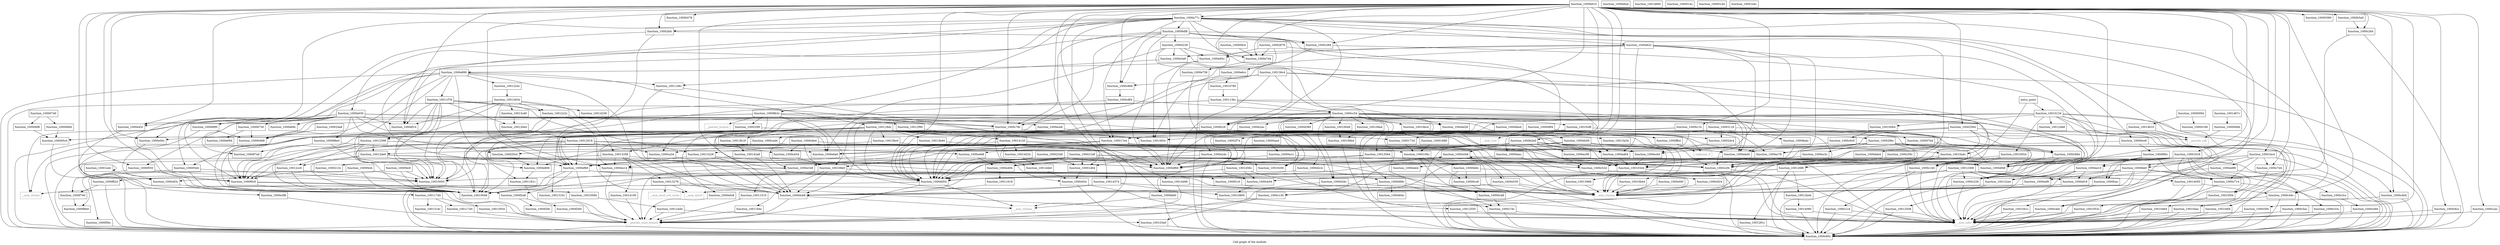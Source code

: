 digraph "Call graph of the module." {
  label="Call graph of the module.";
  node [shape=record];

  Node_function_10001edc [label="{function_10001edc}"];
  Node_function_100020c0 [label="{function_100020c0}"];
  Node_function_1000213c [label="{function_1000213c}"];
  Node_function_10003118 [label="{function_10003118}"];
  Node_function_100033f0 [label="{function_100033f0}"];
  Node_function_10008730 [label="{function_10008730}"];
  Node_function_1000c048 [label="{function_1000c048}"];
  Node_function_100087a0 [label="{function_100087a0}"];
  Node_function_1000e6a4 [label="{function_1000e6a4}"];
  Node_function_1000a030 [label="{function_1000a030}"];
  Node_function_100024a8 [label="{function_100024a8}"];
  Node_function_1000c130 [label="{function_1000c130}"];
  Node_function_1000c7dc [label="{function_1000c7dc}"];
  Node_function_1000c824 [label="{function_1000c824}"];
  Node_function_1000c78c [label="{function_1000c78c}"];
  Node_function_1000c140 [label="{function_1000c140}"];
  Node_function_100088e0 [label="{function_100088e0}"];
  Node_function_1000c1c4 [label="{function_1000c1c4}"];
  Node_function_1000c6cc [label="{function_1000c6cc}"];
  Node_function_1000c4dc [label="{function_1000c4dc}"];
  Node_function_1000c228 [label="{function_1000c228}"];
  Node_function_10002564 [label="{function_10002564}"];
  Node_function_1000a62c [label="{function_1000a62c}"];
  Node_function_1000c524 [label="{function_1000c524}"];
  Node_function_1000c684 [label="{function_1000c684}"];
  Node_function_10002dc4 [label="{function_10002dc4}"];
  Node_function_100023d0 [label="{function_100023d0}"];
  Node_function_1000c714 [label="{function_1000c714}"];
  Node_function_1000c264 [label="{function_1000c264}"];
  Node_function_100089f0 [label="{function_100089f0}"];
  Node_function_1000c2ac [label="{function_1000c2ac}"];
  Node_function_1000c2f4 [label="{function_1000c2f4}"];
  Node_function_10008adc [label="{function_10008adc}"];
  Node_function_1000a77c [label="{function_1000a77c}"];
  Node_function_1000c59c [label="{function_1000c59c}"];
  Node_function_1000b13c [label="{function_1000b13c}"];
  Node_function_1000c5ac [label="{function_1000c5ac}"];
  Node_function_1000b2e0 [label="{function_1000b2e0}"];
  Node_function_1000b578 [label="{function_1000b578}"];
  Node_function_10002878 [label="{function_10002878}"];
  Node_function_10002f74 [label="{function_10002f74}"];
  Node_function_10009df8 [label="{function_10009df8}"];
  Node_function_1000c33c [label="{function_1000c33c}"];
  Node_function_10008b3c [label="{function_10008b3c}"];
  Node_function_1000c384 [label="{function_1000c384}"];
  Node_function_1000c5f4 [label="{function_1000c5f4}"];
  Node_function_1000b5a0 [label="{function_1000b5a0}"];
  Node_function_1000c3cc [label="{function_1000c3cc}"];
  Node_function_1000296c [label="{function_1000296c}"];
  Node_function_10002bfc [label="{function_10002bfc}"];
  Node_function_1000b610 [label="{function_1000b610}"];
  Node_function_1000c7d4 [label="{function_1000c7d4}"];
  Node_function_10009ce8 [label="{function_10009ce8}"];
  Node_function_1000c404 [label="{function_1000c404}"];
  Node_function_1000c44c [label="{function_1000c44c}"];
  Node_function_100117e0 [label="{function_100117e0}"];
  Node_function_1001181c [label="{function_1001181c}"];
  Node_function_100118dc [label="{function_100118dc}"];
  Node_function_10011f78 [label="{function_10011f78}"];
  Node_function_1001224c [label="{function_1001224c}"];
  Node_function_100122a4 [label="{function_100122a4}"];
  Node_function_10012368 [label="{function_10012368}"];
  Node_function_100124b8 [label="{function_100124b8}"];
  Node_function_100124d4 [label="{function_100124d4}"];
  Node_function_10012508 [label="{function_10012508}"];
  Node_function_10012550 [label="{function_10012550}"];
  Node_function_10012598 [label="{function_10012598}"];
  Node_function_100126e4 [label="{function_100126e4}"];
  Node_function_100126f0 [label="{function_100126f0}"];
  Node_function_1001281c [label="{function_1001281c}"];
  Node_function_10012918 [label="{function_10012918}"];
  Node_function_10012bd4 [label="{function_10012bd4}"];
  Node_function_10012c2c [label="{function_10012c2c}"];
  Node_function_10012cc0 [label="{function_10012cc0}"];
  Node_function_10012de0 [label="{function_10012de0}"];
  Node_function_10012f90 [label="{function_10012f90}"];
  Node_function_10013054 [label="{function_10013054}"];
  Node_function_1001310c [label="{function_1001310c}"];
  Node_function_100131dc [label="{function_100131dc}"];
  Node_function_10013228 [label="{function_10013228}"];
  Node_function_10013278 [label="{function_10013278}"];
  Node_function_10013358 [label="{function_10013358}"];
  Node_function_10013564 [label="{function_10013564}"];
  Node_function_100136c4 [label="{function_100136c4}"];
  Node_function_10013968 [label="{function_10013968}"];
  Node_function_10013a54 [label="{function_10013a54}"];
  Node_function_10013b18 [label="{function_10013b18}"];
  Node_function_10013b94 [label="{function_10013b94}"];
  Node_function_10013bc0 [label="{function_10013bc0}"];
  Node_function_10013cd0 [label="{function_10013cd0}"];
  Node_function_10013d34 [label="{function_10013d34}"];
  Node_function_10014050 [label="{function_10014050}"];
  Node_function_10014080 [label="{function_10014080}"];
  Node_function_10014100 [label="{function_10014100}"];
  Node_function_10014120 [label="{function_10014120}"];
  Node_function_10014258 [label="{function_10014258}"];
  Node_function_100142a8 [label="{function_100142a8}"];
  Node_function_10014374 [label="{function_10014374}"];
  Node_function_10014468 [label="{function_10014468}"];
  Node_function_100144b0 [label="{function_100144b0}"];
  Node_function_10014524 [label="{function_10014524}"];
  Node_function_1001456c [label="{function_1001456c}"];
  Node_function_10014610 [label="{function_10014610}"];
  Node_function_10014660 [label="{function_10014660}"];
  Node_function_1001467c [label="{function_1001467c}"];
  Node___asm_rlwinm [color="gray50", fontcolor="gray50", label="{__asm_rlwinm}"];
  Node___asm_rlwinm_ [color="gray50", fontcolor="gray50", label="{__asm_rlwinm_}"];
  Node___asm_rlwimi [color="gray50", fontcolor="gray50", label="{__asm_rlwimi}"];
  Node___asm_mfcr [color="gray50", fontcolor="gray50", label="{__asm_mfcr}"];
  Node___asm_mtcrf [color="gray50", fontcolor="gray50", label="{__asm_mtcrf}"];
  Node___asm_cror [color="gray50", fontcolor="gray50", label="{__asm_cror}"];
  Node_unknown_0 [color="gray50", fontcolor="gray50", label="{unknown_0}"];
  Node_function_1000c83c [label="{function_1000c83c}"];
  Node_function_1000c85c [label="{function_1000c85c}"];
  Node_function_1000c868 [label="{function_1000c868}"];
  Node_function_1000c8f4 [label="{function_1000c8f4}"];
  Node_function_1000c9c0 [label="{function_1000c9c0}"];
  Node_function_1000ca34 [label="{function_1000ca34}"];
  Node_function_1000ca44 [label="{function_1000ca44}"];
  Node_function_1000cb04 [label="{function_1000cb04}"];
  Node_function_1000cb54 [label="{function_1000cb54}"];
  Node_function_1000cbb4 [label="{function_1000cbb4}"];
  Node_function_1000cc54 [label="{function_1000cc54}"];
  Node_function_1000d2c4 [label="{function_1000d2c4}"];
  Node_function_1000d380 [label="{function_1000d380}"];
  Node_function_1000d3dc [label="{function_1000d3dc}"];
  Node_function_1000d64c [label="{function_1000d64c}"];
  Node_function_1000d68c [label="{function_1000d68c}"];
  Node_function_1000dba4 [label="{function_1000dba4}"];
  Node_function_1000dc00 [label="{function_1000dc00}"];
  Node_function_1000dcb8 [label="{function_1000dcb8}"];
  Node_function_1000dd54 [label="{function_1000dd54}"];
  Node_function_1000dde4 [label="{function_1000dde4}"];
  Node_function_1000de14 [label="{function_1000de14}"];
  Node_function_1000df14 [label="{function_1000df14}"];
  Node_function_1000df48 [label="{function_1000df48}"];
  Node_function_1000df68 [label="{function_1000df68}"];
  Node_function_1000e00c [label="{function_1000e00c}"];
  Node_function_1000e0c8 [label="{function_1000e0c8}"];
  Node_function_1000e1b8 [label="{function_1000e1b8}"];
  Node_function_1000e2ac [label="{function_1000e2ac}"];
  Node_function_1000e2dc [label="{function_1000e2dc}"];
  Node_function_1000e3e8 [label="{function_1000e3e8}"];
  Node_function_1000e3f8 [label="{function_1000e3f8}"];
  Node_function_1000e45c [label="{function_1000e45c}"];
  Node_function_1000e468 [label="{function_1000e468}"];
  Node_function_1000e494 [label="{function_1000e494}"];
  Node_function_1000e530 [label="{function_1000e530}"];
  Node_function_1000e694 [label="{function_1000e694}"];
  Node_function_1000e69c [label="{function_1000e69c}"];
  Node_function_1000e6a0 [label="{function_1000e6a0}"];
  Node___asm_mcrf_cr0_write [color="gray50", fontcolor="gray50", label="{__asm_mcrf_cr0_write}"];
  Node_function_1000e6cc [label="{function_1000e6cc}"];
  Node_function_1000e758 [label="{function_1000e758}"];
  Node_function_1000e7d4 [label="{function_1000e7d4}"];
  Node_function_1000e808 [label="{function_1000e808}"];
  Node_function_1000e83c [label="{function_1000e83c}"];
  Node_function_1000e890 [label="{function_1000e890}"];
  Node_function_1000ebd4 [label="{function_1000ebd4}"];
  Node_function_1000ec08 [label="{function_1000ec08}"];
  Node_function_1000ec3c [label="{function_1000ec3c}"];
  Node_function_1000ec78 [label="{function_1000ec78}"];
  Node_function_1000ecb0 [label="{function_1000ecb0}"];
  Node_function_1000ece8 [label="{function_1000ece8}"];
  Node_function_1000ed28 [label="{function_1000ed28}"];
  Node_function_1000ed64 [label="{function_1000ed64}"];
  Node_function_1000ed98 [label="{function_1000ed98}"];
  Node_function_1000ede4 [label="{function_1000ede4}"];
  Node_function_1000ee10 [label="{function_1000ee10}"];
  Node_function_1000eef0 [label="{function_1000eef0}"];
  Node_function_1000ef18 [label="{function_1000ef18}"];
  Node_function_1000ef40 [label="{function_1000ef40}"];
  Node_function_1000ef68 [label="{function_1000ef68}"];
  Node_function_1000f0c0 [label="{function_1000f0c0}"];
  Node_function_1000f1c0 [label="{function_1000f1c0}"];
  Node_function_1000f260 [label="{function_1000f260}"];
  Node_function_1000f28c [label="{function_1000f28c}"];
  Node_function_1000f2a8 [label="{function_1000f2a8}"];
  Node_function_1000f3d4 [label="{function_1000f3d4}"];
  Node_function_1000f444 [label="{function_1000f444}"];
  Node_function_1000f4c8 [label="{function_1000f4c8}"];
  Node_function_1000f550 [label="{function_1000f550}"];
  Node_function_1000f5bc [label="{function_1000f5bc}"];
  Node_function_1000f6b0 [label="{function_1000f6b0}"];
  Node_function_1000f740 [label="{function_1000f740}"];
  Node_function_1000f824 [label="{function_1000f824}"];
  Node_function_1000f90c [label="{function_1000f90c}"];
  Node_function_1000fa60 [label="{function_1000fa60}"];
  Node_function_1000fc28 [label="{function_1000fc28}"];
  Node_function_1000fcac [label="{function_1000fcac}"];
  Node_function_1000fde0 [label="{function_1000fde0}"];
  Node_function_1000ffb4 [label="{function_1000ffb4}"];
  Node_function_10010048 [label="{function_10010048}"];
  Node_function_10010050 [label="{function_10010050}"];
  Node_function_10010054 [label="{function_10010054}"];
  Node_function_100100b4 [label="{function_100100b4}"];
  Node_function_10010134 [label="{function_10010134}"];
  Node_function_100103a0 [label="{function_100103a0}"];
  Node_function_100103d4 [label="{function_100103d4}"];
  Node_function_1001041c [label="{function_1001041c}"];
  Node_function_10010464 [label="{function_10010464}"];
  Node_function_100104ac [label="{function_100104ac}"];
  Node_function_100104f4 [label="{function_100104f4}"];
  Node_function_1001053c [label="{function_1001053c}"];
  Node_function_10010584 [label="{function_10010584}"];
  Node_function_100105f4 [label="{function_100105f4}"];
  Node_function_1001063c [label="{function_1001063c}"];
  Node_function_10010648 [label="{function_10010648}"];
  Node_function_100106a4 [label="{function_100106a4}"];
  Node_function_100106b4 [label="{function_100106b4}"];
  Node_function_10010780 [label="{function_10010780}"];
  Node_function_10010800 [label="{function_10010800}"];
  Node_function_100108e0 [label="{function_100108e0}"];
  Node_function_10010a4c [label="{function_10010a4c}"];
  Node_function_10010b44 [label="{function_10010b44}"];
  Node_function_10010bc4 [label="{function_10010bc4}"];
  Node_function_10010c00 [label="{function_10010c00}"];
  Node_function_10010cf8 [label="{function_10010cf8}"];
  Node_function_100113bc [label="{function_100113bc}"];
  Node_function_1001146c [label="{function_1001146c}"];
  Node_function_10011510 [label="{function_10011510}"];
  Node_function_10011618 [label="{function_10011618}"];
  Node_function_1001164c [label="{function_1001164c}"];
  Node_function_10011740 [label="{function_10011740}"];
  Node_function_1000c494 [label="{function_1000c494}"];
  Node___pseudo_call [color="gray50", fontcolor="gray50", label="{__pseudo_call}"];
  Node___pseudo_branch [color="gray50", fontcolor="gray50", label="{__pseudo_branch}"];
  Node___pseudo_cond_branch [color="gray50", fontcolor="gray50", label="{__pseudo_cond_branch}"];
  Node_function_10000094 [label="{function_10000094}"];
  Node_function_100000b8 [label="{function_100000b8}"];
  Node_function_1000014c [label="{function_1000014c}"];
  Node_function_10000168 [label="{function_10000168}"];
  Node_function_100001d4 [label="{function_100001d4}"];
  Node_entry_point [label="{entry_point}"];
  Node_function_10000238 [label="{function_10000238}"];
  Node_function_10000380 [label="{function_10000380}"];
  Node_function_10000468 [label="{function_10000468}"];
  Node_function_100005c0 [label="{function_100005c0}"];
  Node_function_100006b0 [label="{function_100006b0}"];
  Node_function_100006f8 [label="{function_100006f8}"];
  Node_function_10000740 [label="{function_10000740}"];
  Node_function_100007b4 [label="{function_100007b4}"];
  Node_function_1000c63c [label="{function_1000c63c}"];
  Node_function_100008f4 [label="{function_100008f4}"];
  Node_function_100009c4 [label="{function_100009c4}"];
  Node_function_10000a1c [label="{function_10000a1c}"];
  Node_function_10000aa4 [label="{function_10000aa4}"];
  Node_function_10000aec [label="{function_10000aec}"];
  Node_function_10000c48 [label="{function_10000c48}"];
  Node_function_10000cc8 [label="{function_10000cc8}"];
  Node_function_100021b8 [label="{function_100021b8}"];
  Node_function_10000e6c [label="{function_10000e6c}"];
  Node_function_1000106c [label="{function_1000106c}"];
  Node_function_10001688 [label="{function_10001688}"];
  Node_function_10001734 [label="{function_10001734}"];
  Node_function_100017e4 [label="{function_100017e4}"];
  Node_function_10001918 [label="{function_10001918}"];
  Node_function_10001bc4 [label="{function_10001bc4}"];
  Node_function_10001d64 [label="{function_10001d64}"];
  Node_function_10001e4c [label="{function_10001e4c}"];
  Node_function_10001edc -> Node_function_10001edc;
  Node_function_10001edc -> Node_function_1000c83c;
  Node_function_100020c0 -> Node_function_1000e808;
  Node_function_1000213c -> Node_function_1000c83c;
  Node_function_10003118 -> Node_function_1000c684;
  Node_function_10003118 -> Node_function_10002dc4;
  Node_function_10003118 -> Node_function_10002f74;
  Node_function_10003118 -> Node_function_1000e1b8;
  Node_function_10003118 -> Node_function_1000ec78;
  Node_function_100033f0 -> Node_function_1000e808;
  Node_function_100033f0 -> Node_function_1000f3d4;
  Node_function_100033f0 -> Node_function_10001734;
  Node_function_10008730 -> Node_function_1000e694;
  Node_function_10008730 -> Node_function_10000468;
  Node_function_1000c048 -> Node___asm_mfcr;
  Node_function_1000c048 -> Node_function_1000c85c;
  Node_function_1000c048 -> Node_function_1000e494;
  Node_function_1000c048 -> Node_function_1000e530;
  Node_function_1000a030 -> Node_function_100020c0;
  Node_function_1000a030 -> Node_function_10008730;
  Node_function_1000a030 -> Node_function_100087a0;
  Node_function_1000a030 -> Node_function_1000c78c;
  Node_function_1000a030 -> Node_function_100088e0;
  Node_function_1000a030 -> Node_function_100089f0;
  Node_function_1000a030 -> Node___asm_rlwimi;
  Node_function_1000a030 -> Node_function_1000df14;
  Node_function_1000a030 -> Node_function_1000e45c;
  Node_function_1000a030 -> Node_function_1000e69c;
  Node_function_1000a030 -> Node_function_1000e6a0;
  Node_function_1000a030 -> Node_function_1000ece8;
  Node_function_1000a030 -> Node_function_1000ed28;
  Node_function_1000a030 -> Node_function_1000ed64;
  Node_function_1000a030 -> Node_function_10000468;
  Node_function_100024a8 -> Node_function_10000468;
  Node_function_1000c130 -> Node_function_100103a0;
  Node_function_1000c130 -> Node___pseudo_cond_branch;
  Node_function_1000c7dc -> Node___asm_mfcr;
  Node_function_1000c7dc -> Node_function_1000c85c;
  Node_function_1000c824 -> Node___asm_rlwinm;
  Node_function_1000c78c -> Node___asm_mfcr;
  Node_function_1000c78c -> Node_function_1000c85c;
  Node_function_1000c140 -> Node_function_1000c1c4;
  Node_function_1000c140 -> Node___asm_mfcr;
  Node_function_1000c140 -> Node_function_1000c85c;
  Node_function_100088e0 -> Node_function_100087a0;
  Node_function_100088e0 -> Node_function_1000e6a0;
  Node_function_100088e0 -> Node_function_1000ef68;
  Node_function_100088e0 -> Node_function_1000f0c0;
  Node_function_1000c1c4 -> Node___asm_mfcr;
  Node_function_1000c1c4 -> Node_function_1000c85c;
  Node_function_1000c6cc -> Node___asm_mfcr;
  Node_function_1000c6cc -> Node_function_1000c85c;
  Node_function_1000c4dc -> Node___asm_mfcr;
  Node_function_1000c4dc -> Node_function_1000c85c;
  Node_function_1000c228 -> Node___asm_mfcr;
  Node_function_1000c228 -> Node_function_1000c85c;
  Node_function_10002564 -> Node_function_1000c684;
  Node_function_10002564 -> Node___asm_rlwinm;
  Node_function_10002564 -> Node___asm_mfcr;
  Node_function_10002564 -> Node_function_1000dd54;
  Node_function_10002564 -> Node_function_1000ec78;
  Node_function_10002564 -> Node_function_100017e4;
  Node_function_1000a62c -> Node_function_1000c78c;
  Node_function_1000a62c -> Node_function_1000c228;
  Node_function_1000a62c -> Node_function_1000c2f4;
  Node_function_1000a62c -> Node_function_1000e3e8;
  Node_function_1000a62c -> Node_function_1000e83c;
  Node_function_1000a62c -> Node_function_1000ebd4;
  Node_function_1000a62c -> Node_function_1000ecb0;
  Node_function_1000a62c -> Node_function_1000ed64;
  Node_function_1000c524 -> Node___asm_mfcr;
  Node_function_1000c524 -> Node_function_1000c85c;
  Node_function_1000c684 -> Node___asm_mfcr;
  Node_function_1000c684 -> Node_function_1000c85c;
  Node_function_10002dc4 -> Node_function_1000ecb0;
  Node_function_100023d0 -> Node_function_1000213c;
  Node_function_100023d0 -> Node_function_1000c524;
  Node_function_100023d0 -> Node_function_1000c2f4;
  Node_function_100023d0 -> Node_function_1000dd54;
  Node_function_100023d0 -> Node_function_1000e1b8;
  Node_function_100023d0 -> Node_function_10001d64;
  Node_function_1000c714 -> Node___asm_mfcr;
  Node_function_1000c714 -> Node_function_1000c85c;
  Node_function_1000c264 -> Node___asm_mfcr;
  Node_function_1000c264 -> Node_function_1000c85c;
  Node_function_100089f0 -> Node___asm_rlwimi;
  Node_function_100089f0 -> Node_function_10000468;
  Node_function_1000c2ac -> Node___asm_mfcr;
  Node_function_1000c2ac -> Node_function_1000c85c;
  Node_function_1000c2f4 -> Node___asm_mfcr;
  Node_function_1000c2f4 -> Node_function_1000c85c;
  Node_function_10008adc -> Node_function_1000c2f4;
  Node_function_1000a77c -> Node_function_1000a030;
  Node_function_1000a77c -> Node_function_1000c4dc;
  Node_function_1000a77c -> Node_function_1000c228;
  Node_function_1000a77c -> Node_function_1000a62c;
  Node_function_1000a77c -> Node_function_10009df8;
  Node_function_1000a77c -> Node_function_10008b3c;
  Node_function_1000a77c -> Node_function_1000c384;
  Node_function_1000a77c -> Node_function_10002bfc;
  Node_function_1000a77c -> Node_function_10009ce8;
  Node_function_1000a77c -> Node_function_1000c44c;
  Node_function_1000a77c -> Node_function_1000de14;
  Node_function_1000a77c -> Node_function_1000df14;
  Node_function_1000a77c -> Node_function_1000e45c;
  Node_function_1000a77c -> Node_function_1000e7d4;
  Node_function_1000a77c -> Node_function_1000fa60;
  Node_function_1000a77c -> Node_function_1000fc28;
  Node_function_1000a77c -> Node_function_100017e4;
  Node_function_1000c59c -> Node_function_1000c524;
  Node_function_1000b13c -> Node_function_1000c2f4;
  Node_function_1000b13c -> Node_function_1000296c;
  Node_function_1000b13c -> Node_function_1000dd54;
  Node_function_1000b13c -> Node_function_1000de14;
  Node_function_1000b13c -> Node_function_1000df48;
  Node_function_1000b13c -> Node_function_1000ed64;
  Node_function_1000b13c -> Node_function_1000fa60;
  Node_function_1000c5ac -> Node___asm_mfcr;
  Node_function_1000c5ac -> Node_function_1000c85c;
  Node_function_1000b2e0 -> Node_function_1000c048;
  Node_function_1000b2e0 -> Node_function_1000c524;
  Node_function_1000b2e0 -> Node_function_1000c2f4;
  Node_function_1000b2e0 -> Node_function_1000dd54;
  Node_function_1000b2e0 -> Node_function_1000df48;
  Node_function_1000b2e0 -> Node_function_1000e1b8;
  Node_function_1000b2e0 -> Node_function_1000e6a0;
  Node_function_1000b2e0 -> Node_function_1000e808;
  Node_function_1000b2e0 -> Node_function_1000ebd4;
  Node_function_1000b2e0 -> Node_function_1000ec08;
  Node_function_1000b2e0 -> Node_function_1000ed64;
  Node_function_1000b2e0 -> Node_function_10001d64;
  Node_function_10002878 -> Node_function_1000df48;
  Node_function_10002878 -> Node_function_1000e6cc;
  Node_function_10002878 -> Node_function_1000e7d4;
  Node_function_10002878 -> Node_function_1000e83c;
  Node_function_10002f74 -> Node_function_1000df68;
  Node_function_10009df8 -> Node_function_1000c7dc;
  Node_function_10009df8 -> Node_function_1000c78c;
  Node_function_10009df8 -> Node_function_1000c2f4;
  Node_function_10009df8 -> Node_function_1000c384;
  Node_function_10009df8 -> Node_function_1000c868;
  Node_function_10009df8 -> Node_function_1000df68;
  Node_function_10009df8 -> Node_function_1000f3d4;
  Node_function_10009df8 -> Node_function_1000fc28;
  Node_function_10009df8 -> Node_function_10000238;
  Node_function_10009df8 -> Node_function_1000c63c;
  Node_function_1000c33c -> Node___asm_mfcr;
  Node_function_1000c33c -> Node_function_1000c85c;
  Node_function_10008b3c -> Node_function_100033f0;
  Node_function_10008b3c -> Node_function_1000c78c;
  Node_function_10008b3c -> Node_function_1000c140;
  Node_function_10008b3c -> Node_function_10008adc;
  Node_function_10008b3c -> Node_function_1000c85c;
  Node_function_10008b3c -> Node_function_1000dd54;
  Node_function_10008b3c -> Node_function_1000e6a0;
  Node_function_10008b3c -> Node_function_1000ebd4;
  Node_function_10008b3c -> Node_function_1000ed64;
  Node_function_10008b3c -> Node_function_1000ef68;
  Node_function_10008b3c -> Node_function_1000f550;
  Node_function_10008b3c -> Node___pseudo_branch;
  Node_function_10008b3c -> Node_function_10000468;
  Node_function_1000c384 -> Node___asm_mfcr;
  Node_function_1000c384 -> Node_function_1000c85c;
  Node_function_1000c5f4 -> Node___asm_mfcr;
  Node_function_1000c5f4 -> Node_function_1000c85c;
  Node_function_1000b5a0 -> Node_function_1000c264;
  Node_function_1000c3cc -> Node_function_1000c494;
  Node_function_1000296c -> Node_function_100020c0;
  Node_function_1000296c -> Node_function_1000c140;
  Node_function_1000296c -> Node_function_1000c684;
  Node_function_1000296c -> Node___asm_rlwinm;
  Node_function_1000296c -> Node_function_1000c85c;
  Node_function_1000296c -> Node_function_1000e6a0;
  Node_function_1000296c -> Node_function_1000ebd4;
  Node_function_1000296c -> Node_function_1000ec3c;
  Node_function_10002bfc -> Node_function_1000c384;
  Node_function_10002bfc -> Node_function_1000ef68;
  Node_function_10002bfc -> Node_function_1000f0c0;
  Node_function_1000b610 -> Node_function_1000c78c;
  Node_function_1000b610 -> Node_function_1000c6cc;
  Node_function_1000b610 -> Node_function_10002564;
  Node_function_1000b610 -> Node_function_1000c264;
  Node_function_1000b610 -> Node_function_1000c2ac;
  Node_function_1000b610 -> Node_function_1000a77c;
  Node_function_1000b610 -> Node_function_1000b13c;
  Node_function_1000b610 -> Node_function_1000b2e0;
  Node_function_1000b610 -> Node_function_1000b578;
  Node_function_1000b610 -> Node_function_1000c384;
  Node_function_1000b610 -> Node_function_1000c5f4;
  Node_function_1000b610 -> Node_function_1000b5a0;
  Node_function_1000b610 -> Node_function_10002bfc;
  Node_function_1000b610 -> Node_function_1000c7d4;
  Node_function_1000b610 -> Node_function_1000c404;
  Node_function_1000b610 -> Node_function_1000c44c;
  Node_function_1000b610 -> Node_function_1000c83c;
  Node_function_1000b610 -> Node_function_1000c868;
  Node_function_1000b610 -> Node_function_1000dd54;
  Node_function_1000b610 -> Node_function_1000df14;
  Node_function_1000b610 -> Node_function_1000df48;
  Node_function_1000b610 -> Node_function_1000df68;
  Node_function_1000b610 -> Node_function_1000e00c;
  Node_function_1000b610 -> Node_function_1000e1b8;
  Node_function_1000b610 -> Node_function_1000e45c;
  Node_function_1000b610 -> Node_function_1000e7d4;
  Node_function_1000b610 -> Node_function_1000ee10;
  Node_function_1000b610 -> Node_function_1000ef68;
  Node_function_1000b610 -> Node_function_1000f0c0;
  Node_function_1000b610 -> Node_function_1000f550;
  Node_function_1000b610 -> Node_function_1000fc28;
  Node_function_1000b610 -> Node_function_1000fde0;
  Node_function_1000b610 -> Node_function_10000380;
  Node_function_1000b610 -> Node_function_10000aec;
  Node_function_1000b610 -> Node_function_10001734;
  Node_function_1000b610 -> Node_function_100017e4;
  Node_function_1000b610 -> Node_function_10001918;
  Node_function_1000b610 -> Node_function_10001bc4;
  Node_function_1000b610 -> Node_function_10001d64;
  Node_function_1000c7d4 -> Node_function_100105f4;
  Node_function_10009ce8 -> Node_function_1000dde4;
  Node_function_10009ce8 -> Node_function_1000f90c;
  Node_function_10009ce8 -> Node_function_1000fde0;
  Node_function_1000c404 -> Node___asm_mfcr;
  Node_function_1000c404 -> Node_function_1000c85c;
  Node_function_1000c44c -> Node___asm_mfcr;
  Node_function_1000c44c -> Node_function_1000c85c;
  Node_function_100117e0 -> Node___pseudo_cond_branch;
  Node_function_1001181c -> Node___pseudo_cond_branch;
  Node_function_100118dc -> Node_function_1000c2f4;
  Node_function_100118dc -> Node_function_10012550;
  Node_function_100118dc -> Node_function_1001310c;
  Node_function_100118dc -> Node_function_10013358;
  Node_function_100118dc -> Node_function_10013968;
  Node_function_100118dc -> Node_function_10013a54;
  Node_function_100118dc -> Node_function_10013b18;
  Node_function_100118dc -> Node_function_10013b94;
  Node_function_100118dc -> Node_function_10013bc0;
  Node_function_100118dc -> Node_function_1000c85c;
  Node_function_100118dc -> Node_function_1000dcb8;
  Node_function_100118dc -> Node_function_1000dd54;
  Node_function_100118dc -> Node_function_1000df68;
  Node_function_100118dc -> Node_function_1000e00c;
  Node_function_100118dc -> Node_function_1000e808;
  Node_function_100118dc -> Node_function_1000ebd4;
  Node_function_100118dc -> Node_function_1000ec78;
  Node_function_100118dc -> Node_function_1000ecb0;
  Node_function_100118dc -> Node_function_1000ed64;
  Node_function_100118dc -> Node_function_1000ef68;
  Node_function_100118dc -> Node_function_1000f0c0;
  Node_function_100118dc -> Node_function_10010048;
  Node_function_100118dc -> Node_function_10010050;
  Node_function_100118dc -> Node_function_1001063c;
  Node_function_10011f78 -> Node_function_10012598;
  Node_function_10011f78 -> Node_function_100126e4;
  Node_function_10011f78 -> Node_function_10012c2c;
  Node_function_10011f78 -> Node_function_10013228;
  Node_function_10011f78 -> Node_function_1000df14;
  Node_function_10011f78 -> Node_function_1000f0c0;
  Node_function_10011f78 -> Node_function_10010048;
  Node_function_10011f78 -> Node_function_10010050;
  Node_function_10011f78 -> Node_function_1001063c;
  Node_function_1001224c -> Node_function_10013d34;
  Node_function_100122a4 -> Node_function_10012508;
  Node_function_100122a4 -> Node_function_1000dcb8;
  Node_function_10012368 -> Node_function_1000c228;
  Node_function_10012368 -> Node_function_1000c714;
  Node_function_10012368 -> Node_function_100122a4;
  Node_function_10012368 -> Node_function_10014050;
  Node_function_10012368 -> Node_function_1000dd54;
  Node_function_10012368 -> Node_function_1000ef18;
  Node_function_10012368 -> Node_function_10010048;
  Node_function_10012368 -> Node___pseudo_cond_branch;
  Node_function_100124d4 -> Node_function_100103a0;
  Node_function_100124d4 -> Node___pseudo_cond_branch;
  Node_function_10012508 -> Node___asm_mfcr;
  Node_function_10012508 -> Node_function_1000c85c;
  Node_function_10012550 -> Node___asm_mfcr;
  Node_function_10012550 -> Node_function_1000c85c;
  Node_function_10012598 -> Node_function_1000c2f4;
  Node_function_10012598 -> Node_function_10012cc0;
  Node_function_10012598 -> Node_function_10012de0;
  Node_function_10012598 -> Node___asm_rlwinm;
  Node_function_10012598 -> Node_function_1000f0c0;
  Node_function_10012598 -> Node_function_10010048;
  Node_function_10012598 -> Node_function_10010050;
  Node_function_100126e4 -> Node_function_10012918;
  Node_function_100126f0 -> Node_function_1001281c;
  Node_function_100126f0 -> Node_function_10012bd4;
  Node_function_100126f0 -> Node_function_1000c85c;
  Node_function_100126f0 -> Node_function_1000cb04;
  Node_function_100126f0 -> Node_function_10010048;
  Node_function_100126f0 -> Node_function_10010050;
  Node_function_1001281c -> Node_function_1000c85c;
  Node_function_10012918 -> Node_function_1000c140;
  Node_function_10012918 -> Node_function_1000c524;
  Node_function_10012918 -> Node___asm_rlwinm;
  Node_function_10012918 -> Node_function_1000c85c;
  Node_function_10012918 -> Node_function_1000ca34;
  Node_function_10012918 -> Node_function_1000e468;
  Node_function_10012918 -> Node_function_1000ef68;
  Node_function_10012918 -> Node_function_1000f0c0;
  Node_function_10012918 -> Node_function_10010048;
  Node_function_10012918 -> Node_function_10010050;
  Node_function_10012bd4 -> Node_function_10014080;
  Node_function_10012c2c -> Node_function_10012f90;
  Node_function_10012c2c -> Node___asm_mfcr;
  Node_function_10012c2c -> Node___asm_mtcrf;
  Node_function_10012c2c -> Node_function_10010048;
  Node_function_10012c2c -> Node_function_10010050;
  Node_function_10012cc0 -> Node_function_1000f0c0;
  Node_function_10012cc0 -> Node_function_10010048;
  Node_function_10012cc0 -> Node_function_10010050;
  Node_function_10012de0 -> Node_function_10012cc0;
  Node_function_10012de0 -> Node___asm_rlwinm;
  Node_function_10012de0 -> Node_function_1000cb04;
  Node_function_10012de0 -> Node_function_10010048;
  Node_function_10012de0 -> Node_function_10010050;
  Node_function_10012f90 -> Node_function_10014120;
  Node_function_10013054 -> Node___pseudo_cond_branch;
  Node_function_1001310c -> Node___pseudo_cond_branch;
  Node_function_10013228 -> Node_function_1000dcb8;
  Node_function_10013228 -> Node_function_1000df68;
  Node_function_10013228 -> Node_function_1000ef68;
  Node_function_10013278 -> Node___asm_mfcr;
  Node_function_10013278 -> Node___asm_mtcrf;
  Node_function_10013278 -> Node_function_1000dcb8;
  Node_function_10013278 -> Node___asm_mcrf_cr0_write;
  Node_function_10013358 -> Node_function_10013278;
  Node_function_10013358 -> Node_function_10014100;
  Node_function_10013358 -> Node_function_1000c85c;
  Node_function_10013358 -> Node_function_1000dcb8;
  Node_function_10013358 -> Node_function_1000dd54;
  Node_function_10013358 -> Node_function_1000de14;
  Node_function_10013564 -> Node_function_1000c85c;
  Node_function_10013564 -> Node_function_1000dd54;
  Node_function_10013564 -> Node_function_1000df48;
  Node_function_10013564 -> Node_function_1000df68;
  Node_function_100136c4 -> Node_function_10013564;
  Node_function_100136c4 -> Node_function_1000c85c;
  Node_function_100136c4 -> Node_function_1000c868;
  Node_function_100136c4 -> Node_function_1000dd54;
  Node_function_100136c4 -> Node_function_1000df48;
  Node_function_100136c4 -> Node_function_1000df68;
  Node_function_10013968 -> Node___asm_rlwinm;
  Node_function_10013a54 -> Node___asm_rlwinm;
  Node_function_10013b18 -> Node_function_100142a8;
  Node_function_10013b94 -> Node_function_10014468;
  Node_function_10013bc0 -> Node_function_10013228;
  Node_function_10013bc0 -> Node_function_10014374;
  Node_function_10013cd0 -> Node_function_100126e4;
  Node_function_10013d34 -> Node_function_10012598;
  Node_function_10013d34 -> Node_function_10012c2c;
  Node_function_10013d34 -> Node_function_10013358;
  Node_function_10013d34 -> Node_function_10013cd0;
  Node_function_10013d34 -> Node_function_10014258;
  Node_function_10013d34 -> Node_function_1000c85c;
  Node_function_10013d34 -> Node_function_1000de14;
  Node_function_10013d34 -> Node_function_1000df14;
  Node_function_10014050 -> Node_function_1000c4dc;
  Node_function_10014050 -> Node_function_1000c44c;
  Node_function_10014080 -> Node___asm_mfcr;
  Node_function_10014080 -> Node_function_1000c85c;
  Node_function_10014100 -> Node___pseudo_cond_branch;
  Node_function_10014120 -> Node_function_10012de0;
  Node_function_10014120 -> Node_function_100144b0;
  Node_function_10014120 -> Node_function_10014524;
  Node_function_10014120 -> Node_function_1001456c;
  Node_function_10014120 -> Node___asm_rlwinm;
  Node_function_100142a8 -> Node_function_1000dcb8;
  Node_function_100142a8 -> Node_function_1000de14;
  Node_function_100142a8 -> Node_function_1000df68;
  Node_function_10014374 -> Node___asm_rlwinm;
  Node_function_10014374 -> Node___asm_mfcr;
  Node_function_10014374 -> Node___asm_mtcrf;
  Node_function_10014374 -> Node_function_1000dcb8;
  Node_function_10014468 -> Node___asm_rlwinm;
  Node_function_10014468 -> Node___pseudo_cond_branch;
  Node_function_100144b0 -> Node_function_1000c63c;
  Node_function_10014524 -> Node_function_100144b0;
  Node_function_1001456c -> Node___asm_rlwinm;
  Node_function_1001456c -> Node_function_1000c85c;
  Node_function_1001456c -> Node_function_1000cb04;
  Node_function_10014610 -> Node___pseudo_call;
  Node_function_1001467c -> Node_function_100000b8;
  Node_function_1000c83c -> Node___pseudo_cond_branch;
  Node_function_1000c868 -> Node_function_1000c8f4;
  Node_function_1000c8f4 -> Node_function_1000ca34;
  Node_function_1000c8f4 -> Node_function_1000cc54;
  Node_function_1000c9c0 -> Node_function_1000c85c;
  Node_function_1000c9c0 -> Node_function_1000e468;
  Node_function_1000ca34 -> Node_function_1000dcb8;
  Node_function_1000ca44 -> Node_function_1000ca34;
  Node_function_1000ca44 -> Node_function_1000cb04;
  Node_function_1000ca44 -> Node_function_10010048;
  Node_function_1000cb04 -> Node_function_10010800;
  Node_function_1000cb54 -> Node_function_100108e0;
  Node_function_1000cbb4 -> Node_function_1000cb54;
  Node_function_1000cbb4 -> Node_function_1000df68;
  Node_function_1000cbb4 -> Node_function_100108e0;
  Node_function_1000cc54 -> Node___asm_rlwinm;
  Node_function_1000cc54 -> Node___asm_mfcr;
  Node_function_1000cc54 -> Node_function_1000c85c;
  Node_function_1000cc54 -> Node_function_1000cb54;
  Node_function_1000cc54 -> Node_function_1000d2c4;
  Node_function_1000cc54 -> Node_function_1000d380;
  Node_function_1000cc54 -> Node_function_1000d3dc;
  Node_function_1000cc54 -> Node_function_1000d68c;
  Node_function_1000cc54 -> Node_function_1000dba4;
  Node_function_1000cc54 -> Node_function_1000df68;
  Node_function_1000cc54 -> Node_function_1000e0c8;
  Node_function_1000cc54 -> Node_function_1000e2ac;
  Node_function_1000cc54 -> Node_function_10010648;
  Node_function_1000cc54 -> Node_function_100106a4;
  Node_function_1000cc54 -> Node_function_100108e0;
  Node_function_1000cc54 -> Node_function_10010b44;
  Node_function_1000cc54 -> Node_function_10010bc4;
  Node_function_1000cc54 -> Node_function_10010c00;
  Node_function_1000cc54 -> Node_function_10010cf8;
  Node_function_1000d2c4 -> Node_function_1000d68c;
  Node_function_1000d2c4 -> Node_function_1000dd54;
  Node_function_1000d380 -> Node_function_1000d3dc;
  Node_function_1000d3dc -> Node___asm_rlwinm;
  Node_function_1000d3dc -> Node___pseudo_cond_branch;
  Node_function_1000d68c -> Node___asm_rlwinm;
  Node_function_1000d68c -> Node___asm_mfcr;
  Node_function_1000d68c -> Node_function_1000d64c;
  Node_function_1000d68c -> Node_function_1000dcb8;
  Node_function_1000dba4 -> Node_function_1000dc00;
  Node_function_1000dba4 -> Node_function_1000df68;
  Node_function_1000dc00 -> Node___asm_rlwinm;
  Node_function_1000dc00 -> Node_function_1000c85c;
  Node_function_1000dc00 -> Node_function_100108e0;
  Node_function_1000dc00 -> Node_function_10010a4c;
  Node_function_1000dcb8 -> Node___asm_rlwinm_;
  Node_function_1000dcb8 -> Node___pseudo_cond_branch;
  Node_function_1000dd54 -> Node___asm_rlwinm_;
  Node_function_1000dd54 -> Node___asm_rlwimi;
  Node_function_1000dd54 -> Node___pseudo_cond_branch;
  Node_function_1000de14 -> Node___pseudo_cond_branch;
  Node_function_1000e00c -> Node___pseudo_cond_branch;
  Node_function_1000e0c8 -> Node___pseudo_cond_branch;
  Node_function_1000e1b8 -> Node___pseudo_cond_branch;
  Node_function_1000e2ac -> Node_function_1000e2dc;
  Node_function_1000e2dc -> Node_function_1000c85c;
  Node_function_1000e2dc -> Node_function_1000dcb8;
  Node_function_1000e2dc -> Node_function_1000df68;
  Node_function_1000e2dc -> Node_function_10010c00;
  Node_function_1000e3e8 -> Node_function_1001146c;
  Node_function_1000e3f8 -> Node___pseudo_cond_branch;
  Node_function_1000e45c -> Node_function_10011740;
  Node_function_1000e468 -> Node_function_1000e494;
  Node_function_1000e494 -> Node_function_1000c048;
  Node_function_1000e494 -> Node_function_1000dd54;
  Node_function_1000e494 -> Node_function_10011618;
  Node_function_1000e530 -> Node_function_1000c048;
  Node_function_1000e530 -> Node___asm_rlwinm;
  Node_function_1000e530 -> Node_function_1000c85c;
  Node_function_1000e530 -> Node_function_1000dcb8;
  Node_function_1000e6cc -> Node_function_1001063c;
  Node_function_1000e6cc -> Node_function_10010780;
  Node_function_1000e758 -> Node_function_10010c00;
  Node_function_1000e7d4 -> Node_function_1000e758;
  Node_function_1000e808 -> Node_function_1001181c;
  Node_function_1000e83c -> Node_function_1000e890;
  Node_function_1000e83c -> Node_function_1001063c;
  Node_function_1000e890 -> Node_function_1001181c;
  Node_function_1000e890 -> Node_function_100118dc;
  Node_function_1000e890 -> Node_function_10011f78;
  Node_function_1000e890 -> Node_function_1001224c;
  Node_function_1000e890 -> Node_function_1000c85c;
  Node_function_1000e890 -> Node_function_1000dcb8;
  Node_function_1000e890 -> Node_function_1000e00c;
  Node_function_1000e890 -> Node_function_1000f0c0;
  Node_function_1000e890 -> Node_function_10010048;
  Node_function_1000e890 -> Node_function_10010050;
  Node_function_1000e890 -> Node_function_1001146c;
  Node_function_1000ebd4 -> Node_function_100103d4;
  Node_function_1000ec08 -> Node_function_100103d4;
  Node_function_1000ec3c -> Node_function_100103d4;
  Node_function_1000ec78 -> Node_function_100103d4;
  Node_function_1000ecb0 -> Node_function_100103d4;
  Node_function_1000ece8 -> Node_function_100103d4;
  Node_function_1000ed28 -> Node_function_100103d4;
  Node_function_1000ed64 -> Node_function_100103d4;
  Node_function_1000ed98 -> Node_function_1000c85c;
  Node_function_1000ed98 -> Node_function_1000ef18;
  Node_function_1000ede4 -> Node_function_1000dd54;
  Node_function_1000ee10 -> Node_function_100122a4;
  Node_function_1000ee10 -> Node_function_1000c85c;
  Node_function_1000ee10 -> Node_function_1000eef0;
  Node_function_1000ee10 -> Node_function_1000ef18;
  Node_function_1000eef0 -> Node___asm_rlwinm;
  Node_function_1000ef18 -> Node___asm_rlwinm;
  Node_function_1000ef40 -> Node___asm_rlwinm;
  Node_function_1000ef68 -> Node___asm_rlwinm;
  Node_function_1000ef68 -> Node_function_1000c85c;
  Node_function_1000ef68 -> Node_function_1000f1c0;
  Node_function_1000ef68 -> Node_function_1000f2a8;
  Node_function_1000ef68 -> Node_function_10010048;
  Node_function_1000ef68 -> Node_function_10010584;
  Node_function_1000f0c0 -> Node_function_1000f2a8;
  Node_function_1000f0c0 -> Node_function_10010048;
  Node_function_1000f0c0 -> Node_function_10010584;
  Node_function_1000f1c0 -> Node___asm_rlwinm;
  Node_function_1000f260 -> Node___pseudo_cond_branch;
  Node_function_1000f2a8 -> Node_function_1000f260;
  Node_function_1000f2a8 -> Node_function_1000f28c;
  Node_function_1000f3d4 -> Node_function_1000f6b0;
  Node_function_1000f3d4 -> Node_function_10010048;
  Node_function_1000f3d4 -> Node_function_10010050;
  Node_function_1000f444 -> Node_function_1000f5bc;
  Node_function_1000f444 -> Node_function_10010048;
  Node_function_1000f444 -> Node_function_10010050;
  Node_function_1000f4c8 -> Node_function_1000f824;
  Node_function_1000f4c8 -> Node_function_10010048;
  Node_function_1000f4c8 -> Node_function_10010050;
  Node_function_1000f550 -> Node_function_1000f740;
  Node_function_1000f550 -> Node_function_10010048;
  Node_function_1000f550 -> Node_function_10010050;
  Node_function_1000f5bc -> Node_function_1000c85c;
  Node_function_1000f740 -> Node_function_1000f6b0;
  Node_function_1000f824 -> Node_function_1000c85c;
  Node_function_1000f824 -> Node_function_1000f740;
  Node_function_1000f90c -> Node_function_1000c130;
  Node_function_1000f90c -> Node_function_1000c228;
  Node_function_1000f90c -> Node_function_1000ee10;
  Node_function_1000f90c -> Node_function_1000fcac;
  Node_function_1000f90c -> Node_function_100105f4;
  Node_function_1000fa60 -> Node___asm_rlwinm_;
  Node_function_1000fa60 -> Node_function_1000c85c;
  Node_function_1000fc28 -> Node_function_1000c228;
  Node_function_1000fc28 -> Node_unknown_0;
  Node_function_1000fc28 -> Node_function_1000ca44;
  Node_function_1000fc28 -> Node_function_1000ffb4;
  Node_function_1000fc28 -> Node_function_10010048;
  Node_function_1000fc28 -> Node_function_10010050;
  Node_function_1000fcac -> Node___asm_rlwinm;
  Node_function_1000fcac -> Node_function_1001041c;
  Node_function_1000fde0 -> Node_function_1000c714;
  Node_function_1000fde0 -> Node_function_100122a4;
  Node_function_1000fde0 -> Node___asm_rlwinm;
  Node_function_1000fde0 -> Node___asm_mfcr;
  Node_function_1000fde0 -> Node_function_1000c85c;
  Node_function_1000fde0 -> Node_function_1000eef0;
  Node_function_1000fde0 -> Node_function_1000ef18;
  Node_function_1000fde0 -> Node_function_1001053c;
  Node_function_1000ffb4 -> Node_unknown_0;
  Node_function_10010054 -> Node_function_1000c140;
  Node_function_10010054 -> Node_function_1000c524;
  Node_function_10010054 -> Node_function_10012368;
  Node_function_100100b4 -> Node_function_1000c9c0;
  Node_function_10010134 -> Node_function_1000c404;
  Node_function_10010134 -> Node_function_100124b8;
  Node_function_10010134 -> Node_function_1000c85c;
  Node_function_10010134 -> Node_function_1000dcb8;
  Node_function_10010134 -> Node_function_1000dd54;
  Node_function_10010134 -> Node_function_1000fc28;
  Node_function_10010134 -> Node_function_10010054;
  Node_function_10010134 -> Node_function_100100b4;
  Node_function_10010134 -> Node_function_10010464;
  Node_function_10010134 -> Node_function_100104ac;
  Node_function_10010134 -> Node_function_100104f4;
  Node_function_10010134 -> Node_function_1001063c;
  Node_function_10010134 -> Node___pseudo_call;
  Node_function_100103a0 -> Node_function_1000c85c;
  Node_function_100103d4 -> Node___asm_mfcr;
  Node_function_100103d4 -> Node_function_1000c85c;
  Node_function_1001041c -> Node___asm_mfcr;
  Node_function_1001041c -> Node_function_1000c85c;
  Node_function_10010464 -> Node___asm_mfcr;
  Node_function_10010464 -> Node_function_1000c85c;
  Node_function_100104ac -> Node___asm_mfcr;
  Node_function_100104ac -> Node_function_1000c85c;
  Node_function_100104f4 -> Node___asm_mfcr;
  Node_function_100104f4 -> Node_function_1000c85c;
  Node_function_1001053c -> Node___asm_mfcr;
  Node_function_1001053c -> Node_function_1000c85c;
  Node_function_10010584 -> Node_function_100124d4;
  Node_function_100105f4 -> Node___asm_mfcr;
  Node_function_100105f4 -> Node_function_1000c85c;
  Node_function_10010648 -> Node_function_100106b4;
  Node_function_100106a4 -> Node_function_100106b4;
  Node_function_100106b4 -> Node_function_1000c85c;
  Node_function_10010780 -> Node_function_100113bc;
  Node_function_10010800 -> Node_function_1000c7dc;
  Node_function_100108e0 -> Node_function_1000cb04;
  Node_function_100108e0 -> Node_function_1000dcb8;
  Node_function_100108e0 -> Node_function_10010800;
  Node_function_100108e0 -> Node_function_10011510;
  Node_function_100108e0 -> Node_function_1001164c;
  Node_function_10010a4c -> Node_function_100126f0;
  Node_function_10010a4c -> Node___asm_rlwinm;
  Node_function_10010a4c -> Node___asm_mfcr;
  Node_function_10010a4c -> Node_function_1000c85c;
  Node_function_10010b44 -> Node___asm_rlwinm;
  Node_function_10010cf8 -> Node___asm_cror;
  Node_function_10010cf8 -> Node_function_1000dd54;
  Node_function_10010cf8 -> Node___pseudo_call;
  Node_function_100113bc -> Node___asm_rlwinm;
  Node_function_100113bc -> Node_function_1000cc54;
  Node_function_100113bc -> Node_function_10010048;
  Node_function_100113bc -> Node_function_10010050;
  Node_function_100113bc -> Node_function_10010a4c;
  Node_function_1001146c -> Node___asm_rlwinm_;
  Node_function_1001146c -> Node_function_1000dcb8;
  Node_function_10011510 -> Node___pseudo_cond_branch;
  Node_function_10011618 -> Node_function_1000dcb8;
  Node_function_1001164c -> Node___pseudo_cond_branch;
  Node_function_10011740 -> Node_function_100117e0;
  Node_function_10011740 -> Node_function_10013054;
  Node_function_10011740 -> Node_function_100131dc;
  Node_function_1000c494 -> Node___asm_mfcr;
  Node_function_1000c494 -> Node_function_1000c85c;
  Node_function_10000094 -> Node_function_10014610;
  Node_function_10000094 -> Node_function_10000168;
  Node_function_100000b8 -> Node___pseudo_call;
  Node_entry_point -> Node___asm_rlwinm;
  Node_entry_point -> Node_function_10010134;
  Node_function_10000238 -> Node_function_1000e3e8;
  Node_function_10000238 -> Node_function_1000e6a0;
  Node_function_10000238 -> Node_function_1000e83c;
  Node_function_10000238 -> Node_function_1000ebd4;
  Node_function_10000238 -> Node_function_1000ed28;
  Node_function_10000238 -> Node_function_1000ed64;
  Node_function_100005c0 -> Node_function_1000e3f8;
  Node_function_100006b0 -> Node_function_100005c0;
  Node_function_100006f8 -> Node_function_100005c0;
  Node_function_10000740 -> Node_function_100006b0;
  Node_function_10000740 -> Node_function_100006f8;
  Node_function_100007b4 -> Node_function_1000c684;
  Node_function_100007b4 -> Node_function_1000ec78;
  Node_function_1000c63c -> Node___asm_mfcr;
  Node_function_1000c63c -> Node_function_1000c85c;
  Node_function_100008f4 -> Node_function_10002dc4;
  Node_function_100008f4 -> Node_function_1000dd54;
  Node_function_100008f4 -> Node_function_100005c0;
  Node_function_100008f4 -> Node_function_100007b4;
  Node_function_100009c4 -> Node_function_1000e7d4;
  Node_function_10000a1c -> Node_function_1000c2f4;
  Node_function_10000a1c -> Node_function_1000dd54;
  Node_function_10000aa4 -> Node_function_10000a1c;
  Node_function_10000aec -> Node_function_1000c824;
  Node_function_10000aec -> Node_function_1000df68;
  Node_function_10000c48 -> Node_function_1000c7dc;
  Node_function_10000cc8 -> Node___asm_rlwinm;
  Node_function_10000cc8 -> Node_function_10000c48;
  Node_function_100021b8 -> Node_function_1000213c;
  Node_function_100021b8 -> Node_function_1000c524;
  Node_function_100021b8 -> Node_function_1000c2f4;
  Node_function_100021b8 -> Node_function_1000dd54;
  Node_function_100021b8 -> Node_function_1000de14;
  Node_function_100021b8 -> Node_function_1000df48;
  Node_function_100021b8 -> Node_function_1000df68;
  Node_function_100021b8 -> Node_function_1000e1b8;
  Node_function_100021b8 -> Node_function_10001d64;
  Node_function_10000e6c -> Node___asm_rlwinm;
  Node_function_10000e6c -> Node_function_10000c48;
  Node_function_10000e6c -> Node_function_10000cc8;
  Node_function_1000106c -> Node_function_10000c48;
  Node_function_1000106c -> Node_function_10000cc8;
  Node_function_1000106c -> Node_function_10000e6c;
  Node_function_10001688 -> Node_function_1000106c;
  Node_function_10001734 -> Node_function_1000106c;
  Node_function_100017e4 -> Node_function_1000dd54;
  Node_function_100017e4 -> Node_function_1000df68;
  Node_function_100017e4 -> Node_function_1000ecb0;
  Node_function_100017e4 -> Node_function_1000ef68;
  Node_function_100017e4 -> Node_function_1000f0c0;
  Node_function_100017e4 -> Node_function_1000106c;
  Node_function_10001918 -> Node_function_1000c130;
  Node_function_10001918 -> Node_function_1000c228;
  Node_function_10001918 -> Node_function_1000c2f4;
  Node_function_10001918 -> Node_function_1000c5ac;
  Node_function_10001918 -> Node_function_1000c33c;
  Node_function_10001918 -> Node_function_1000c3cc;
  Node_function_10001918 -> Node_function_1000dd54;
  Node_function_10001918 -> Node_function_1000ef68;
  Node_function_10001918 -> Node_function_1000fcac;
  Node_function_10001bc4 -> Node_function_1000c714;
  Node_function_10001bc4 -> Node_function_1000c2f4;
  Node_function_10001bc4 -> Node_function_1000c7d4;
  Node_function_10001bc4 -> Node___asm_rlwinm;
  Node_function_10001bc4 -> Node_function_1000c85c;
  Node_function_10001bc4 -> Node_function_1000ed98;
  Node_function_10001bc4 -> Node_function_1000ede4;
  Node_function_10001d64 -> Node_function_1000c63c;
}
